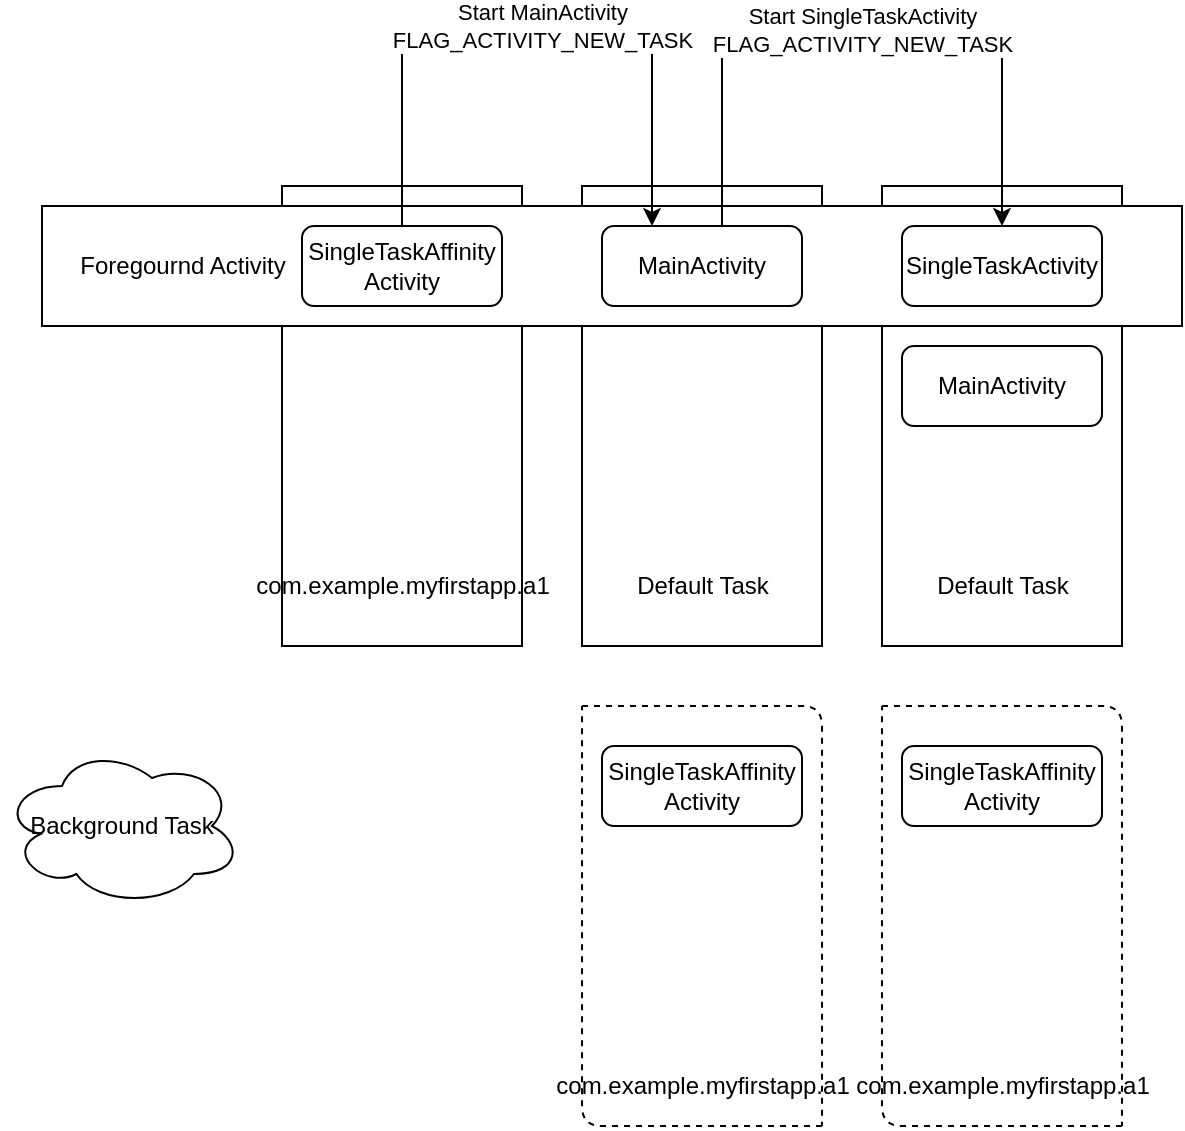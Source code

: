 <mxfile>
    <diagram id="6yAzF53oGOYD7RItGuxU" name="Page-1">
        <mxGraphModel dx="1824" dy="430" grid="1" gridSize="10" guides="1" tooltips="1" connect="1" arrows="1" fold="1" page="1" pageScale="1" pageWidth="850" pageHeight="1100" math="0" shadow="0">
            <root>
                <mxCell id="0"/>
                <mxCell id="1" parent="0"/>
                <mxCell id="17" value="" style="whiteSpace=wrap;html=1;" vertex="1" parent="1">
                    <mxGeometry x="320" y="180" width="120" height="230" as="geometry"/>
                </mxCell>
                <mxCell id="2" value="" style="group" vertex="1" connectable="0" parent="1">
                    <mxGeometry x="20" y="180" width="140" height="230" as="geometry"/>
                </mxCell>
                <mxCell id="3" value="" style="whiteSpace=wrap;html=1;" vertex="1" parent="2">
                    <mxGeometry width="120" height="230" as="geometry"/>
                </mxCell>
                <mxCell id="4" value="com.example.myfirstapp.a1" style="text;html=1;align=center;verticalAlign=middle;resizable=0;points=[];autosize=1;" vertex="1" parent="2">
                    <mxGeometry x="-20" y="190" width="160" height="20" as="geometry"/>
                </mxCell>
                <mxCell id="5" value="" style="whiteSpace=wrap;html=1;" vertex="1" parent="1">
                    <mxGeometry x="170" y="180" width="120" height="230" as="geometry"/>
                </mxCell>
                <mxCell id="6" value="" style="rounded=0;whiteSpace=wrap;html=1;" vertex="1" parent="1">
                    <mxGeometry x="-100" y="190" width="570" height="60" as="geometry"/>
                </mxCell>
                <mxCell id="7" value="Start MainActivity&lt;br&gt;FLAG_ACTIVITY_NEW_TASK" style="edgeStyle=orthogonalEdgeStyle;rounded=0;orthogonalLoop=1;jettySize=auto;html=1;entryX=0.25;entryY=0;entryDx=0;entryDy=0;" edge="1" parent="1" target="9">
                    <mxGeometry x="0.045" relative="1" as="geometry">
                        <Array as="points">
                            <mxPoint x="80" y="100"/>
                            <mxPoint x="205" y="100"/>
                        </Array>
                        <mxPoint x="80" y="200" as="sourcePoint"/>
                        <mxPoint as="offset"/>
                    </mxGeometry>
                </mxCell>
                <mxCell id="8" value="Foregournd Activity" style="text;html=1;align=center;verticalAlign=middle;resizable=0;points=[];autosize=1;" vertex="1" parent="1">
                    <mxGeometry x="-90" y="210" width="120" height="20" as="geometry"/>
                </mxCell>
                <mxCell id="25" style="edgeStyle=orthogonalEdgeStyle;rounded=0;orthogonalLoop=1;jettySize=auto;html=1;entryX=0.5;entryY=0;entryDx=0;entryDy=0;" edge="1" parent="1" source="9" target="24">
                    <mxGeometry relative="1" as="geometry">
                        <Array as="points">
                            <mxPoint x="240" y="100"/>
                            <mxPoint x="380" y="100"/>
                        </Array>
                    </mxGeometry>
                </mxCell>
                <mxCell id="26" value="Start SingleTaskActivity&lt;br&gt;FLAG_ACTIVITY_NEW_TASK" style="edgeLabel;html=1;align=center;verticalAlign=middle;resizable=0;points=[];" vertex="1" connectable="0" parent="25">
                    <mxGeometry x="0.106" y="-2" relative="1" as="geometry">
                        <mxPoint x="-18" as="offset"/>
                    </mxGeometry>
                </mxCell>
                <mxCell id="9" value="&lt;font style=&quot;font-size: 12px&quot;&gt;MainActivity&lt;/font&gt;" style="rounded=1;whiteSpace=wrap;html=1;" vertex="1" parent="1">
                    <mxGeometry x="180" y="200" width="100" height="40" as="geometry"/>
                </mxCell>
                <mxCell id="10" value="com.example.myfirstapp.a1" style="text;html=1;align=center;verticalAlign=middle;resizable=0;points=[];autosize=1;" vertex="1" parent="1">
                    <mxGeometry x="150" y="620" width="160" height="20" as="geometry"/>
                </mxCell>
                <mxCell id="11" value="Background Task" style="ellipse;shape=cloud;whiteSpace=wrap;html=1;" vertex="1" parent="1">
                    <mxGeometry x="-120" y="460" width="120" height="80" as="geometry"/>
                </mxCell>
                <mxCell id="12" value="" style="endArrow=none;dashed=1;html=1;" edge="1" parent="1">
                    <mxGeometry x="170" y="440" width="50" height="50" as="geometry">
                        <mxPoint x="290" y="650" as="sourcePoint"/>
                        <mxPoint x="170" y="440" as="targetPoint"/>
                        <Array as="points">
                            <mxPoint x="170" y="650"/>
                        </Array>
                    </mxGeometry>
                </mxCell>
                <mxCell id="13" value="" style="endArrow=none;dashed=1;html=1;" edge="1" parent="1">
                    <mxGeometry x="170" y="440" width="50" height="50" as="geometry">
                        <mxPoint x="170" y="440" as="sourcePoint"/>
                        <mxPoint x="290" y="650" as="targetPoint"/>
                        <Array as="points">
                            <mxPoint x="290" y="440"/>
                        </Array>
                    </mxGeometry>
                </mxCell>
                <mxCell id="14" value="Default Task" style="text;html=1;align=center;verticalAlign=middle;resizable=0;points=[];autosize=1;" vertex="1" parent="1">
                    <mxGeometry x="190" y="370" width="80" height="20" as="geometry"/>
                </mxCell>
                <mxCell id="15" value="&lt;font style=&quot;font-size: 12px&quot;&gt;SingleTaskAffinity&lt;br&gt;Activity&lt;/font&gt;" style="rounded=1;whiteSpace=wrap;html=1;" vertex="1" parent="1">
                    <mxGeometry x="30" y="200" width="100" height="40" as="geometry"/>
                </mxCell>
                <mxCell id="16" value="&lt;font style=&quot;font-size: 12px&quot;&gt;SingleTaskAffinity&lt;br&gt;Activity&lt;/font&gt;" style="rounded=1;whiteSpace=wrap;html=1;" vertex="1" parent="1">
                    <mxGeometry x="180" y="460" width="100" height="40" as="geometry"/>
                </mxCell>
                <mxCell id="18" value="&lt;font style=&quot;font-size: 12px&quot;&gt;MainActivity&lt;/font&gt;" style="rounded=1;whiteSpace=wrap;html=1;" vertex="1" parent="1">
                    <mxGeometry x="330" y="260" width="100" height="40" as="geometry"/>
                </mxCell>
                <mxCell id="19" value="com.example.myfirstapp.a1" style="text;html=1;align=center;verticalAlign=middle;resizable=0;points=[];autosize=1;" vertex="1" parent="1">
                    <mxGeometry x="300" y="620" width="160" height="20" as="geometry"/>
                </mxCell>
                <mxCell id="20" value="" style="endArrow=none;dashed=1;html=1;" edge="1" parent="1">
                    <mxGeometry x="320" y="440" width="50" height="50" as="geometry">
                        <mxPoint x="440" y="650" as="sourcePoint"/>
                        <mxPoint x="320" y="440" as="targetPoint"/>
                        <Array as="points">
                            <mxPoint x="320" y="650"/>
                        </Array>
                    </mxGeometry>
                </mxCell>
                <mxCell id="21" value="" style="endArrow=none;dashed=1;html=1;" edge="1" parent="1">
                    <mxGeometry x="320" y="440" width="50" height="50" as="geometry">
                        <mxPoint x="320" y="440" as="sourcePoint"/>
                        <mxPoint x="440" y="650" as="targetPoint"/>
                        <Array as="points">
                            <mxPoint x="440" y="440"/>
                        </Array>
                    </mxGeometry>
                </mxCell>
                <mxCell id="22" value="Default Task" style="text;html=1;align=center;verticalAlign=middle;resizable=0;points=[];autosize=1;" vertex="1" parent="1">
                    <mxGeometry x="340" y="370" width="80" height="20" as="geometry"/>
                </mxCell>
                <mxCell id="23" value="&lt;font style=&quot;font-size: 12px&quot;&gt;SingleTaskAffinity&lt;br&gt;Activity&lt;/font&gt;" style="rounded=1;whiteSpace=wrap;html=1;" vertex="1" parent="1">
                    <mxGeometry x="330" y="460" width="100" height="40" as="geometry"/>
                </mxCell>
                <mxCell id="24" value="&lt;font style=&quot;font-size: 12px&quot;&gt;SingleTaskActivity&lt;/font&gt;" style="rounded=1;whiteSpace=wrap;html=1;" vertex="1" parent="1">
                    <mxGeometry x="330" y="200" width="100" height="40" as="geometry"/>
                </mxCell>
            </root>
        </mxGraphModel>
    </diagram>
</mxfile>